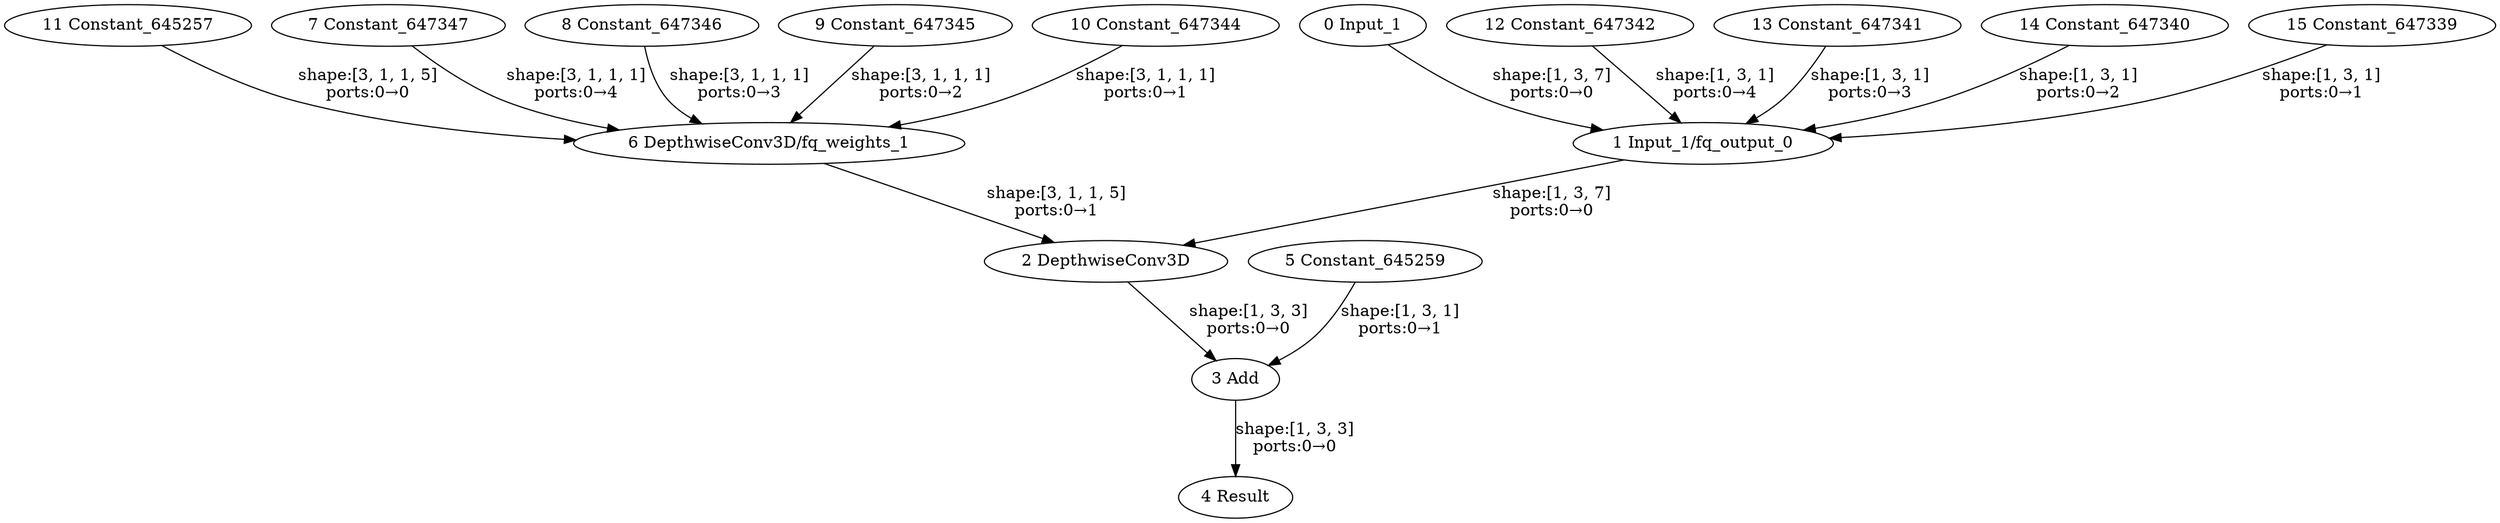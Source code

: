 strict digraph  {
"0 Input_1" [id=0, type=Parameter];
"1 Input_1/fq_output_0" [id=1, type=FakeQuantize];
"2 DepthwiseConv3D" [id=2, type=GroupConvolution];
"3 Add" [id=3, type=Add];
"4 Result" [id=4, type=Result];
"5 Constant_645259" [id=5, type=Constant];
"6 DepthwiseConv3D/fq_weights_1" [id=6, type=FakeQuantize];
"7 Constant_647347" [id=7, type=Constant];
"8 Constant_647346" [id=8, type=Constant];
"9 Constant_647345" [id=9, type=Constant];
"10 Constant_647344" [id=10, type=Constant];
"11 Constant_645257" [id=11, type=Constant];
"12 Constant_647342" [id=12, type=Constant];
"13 Constant_647341" [id=13, type=Constant];
"14 Constant_647340" [id=14, type=Constant];
"15 Constant_647339" [id=15, type=Constant];
"0 Input_1" -> "1 Input_1/fq_output_0"  [label="shape:[1, 3, 7]\nports:0→0", style=solid];
"1 Input_1/fq_output_0" -> "2 DepthwiseConv3D"  [label="shape:[1, 3, 7]\nports:0→0", style=solid];
"2 DepthwiseConv3D" -> "3 Add"  [label="shape:[1, 3, 3]\nports:0→0", style=solid];
"3 Add" -> "4 Result"  [label="shape:[1, 3, 3]\nports:0→0", style=solid];
"5 Constant_645259" -> "3 Add"  [label="shape:[1, 3, 1]\nports:0→1", style=solid];
"6 DepthwiseConv3D/fq_weights_1" -> "2 DepthwiseConv3D"  [label="shape:[3, 1, 1, 5]\nports:0→1", style=solid];
"7 Constant_647347" -> "6 DepthwiseConv3D/fq_weights_1"  [label="shape:[3, 1, 1, 1]\nports:0→4", style=solid];
"8 Constant_647346" -> "6 DepthwiseConv3D/fq_weights_1"  [label="shape:[3, 1, 1, 1]\nports:0→3", style=solid];
"9 Constant_647345" -> "6 DepthwiseConv3D/fq_weights_1"  [label="shape:[3, 1, 1, 1]\nports:0→2", style=solid];
"10 Constant_647344" -> "6 DepthwiseConv3D/fq_weights_1"  [label="shape:[3, 1, 1, 1]\nports:0→1", style=solid];
"11 Constant_645257" -> "6 DepthwiseConv3D/fq_weights_1"  [label="shape:[3, 1, 1, 5]\nports:0→0", style=solid];
"12 Constant_647342" -> "1 Input_1/fq_output_0"  [label="shape:[1, 3, 1]\nports:0→4", style=solid];
"13 Constant_647341" -> "1 Input_1/fq_output_0"  [label="shape:[1, 3, 1]\nports:0→3", style=solid];
"14 Constant_647340" -> "1 Input_1/fq_output_0"  [label="shape:[1, 3, 1]\nports:0→2", style=solid];
"15 Constant_647339" -> "1 Input_1/fq_output_0"  [label="shape:[1, 3, 1]\nports:0→1", style=solid];
}
